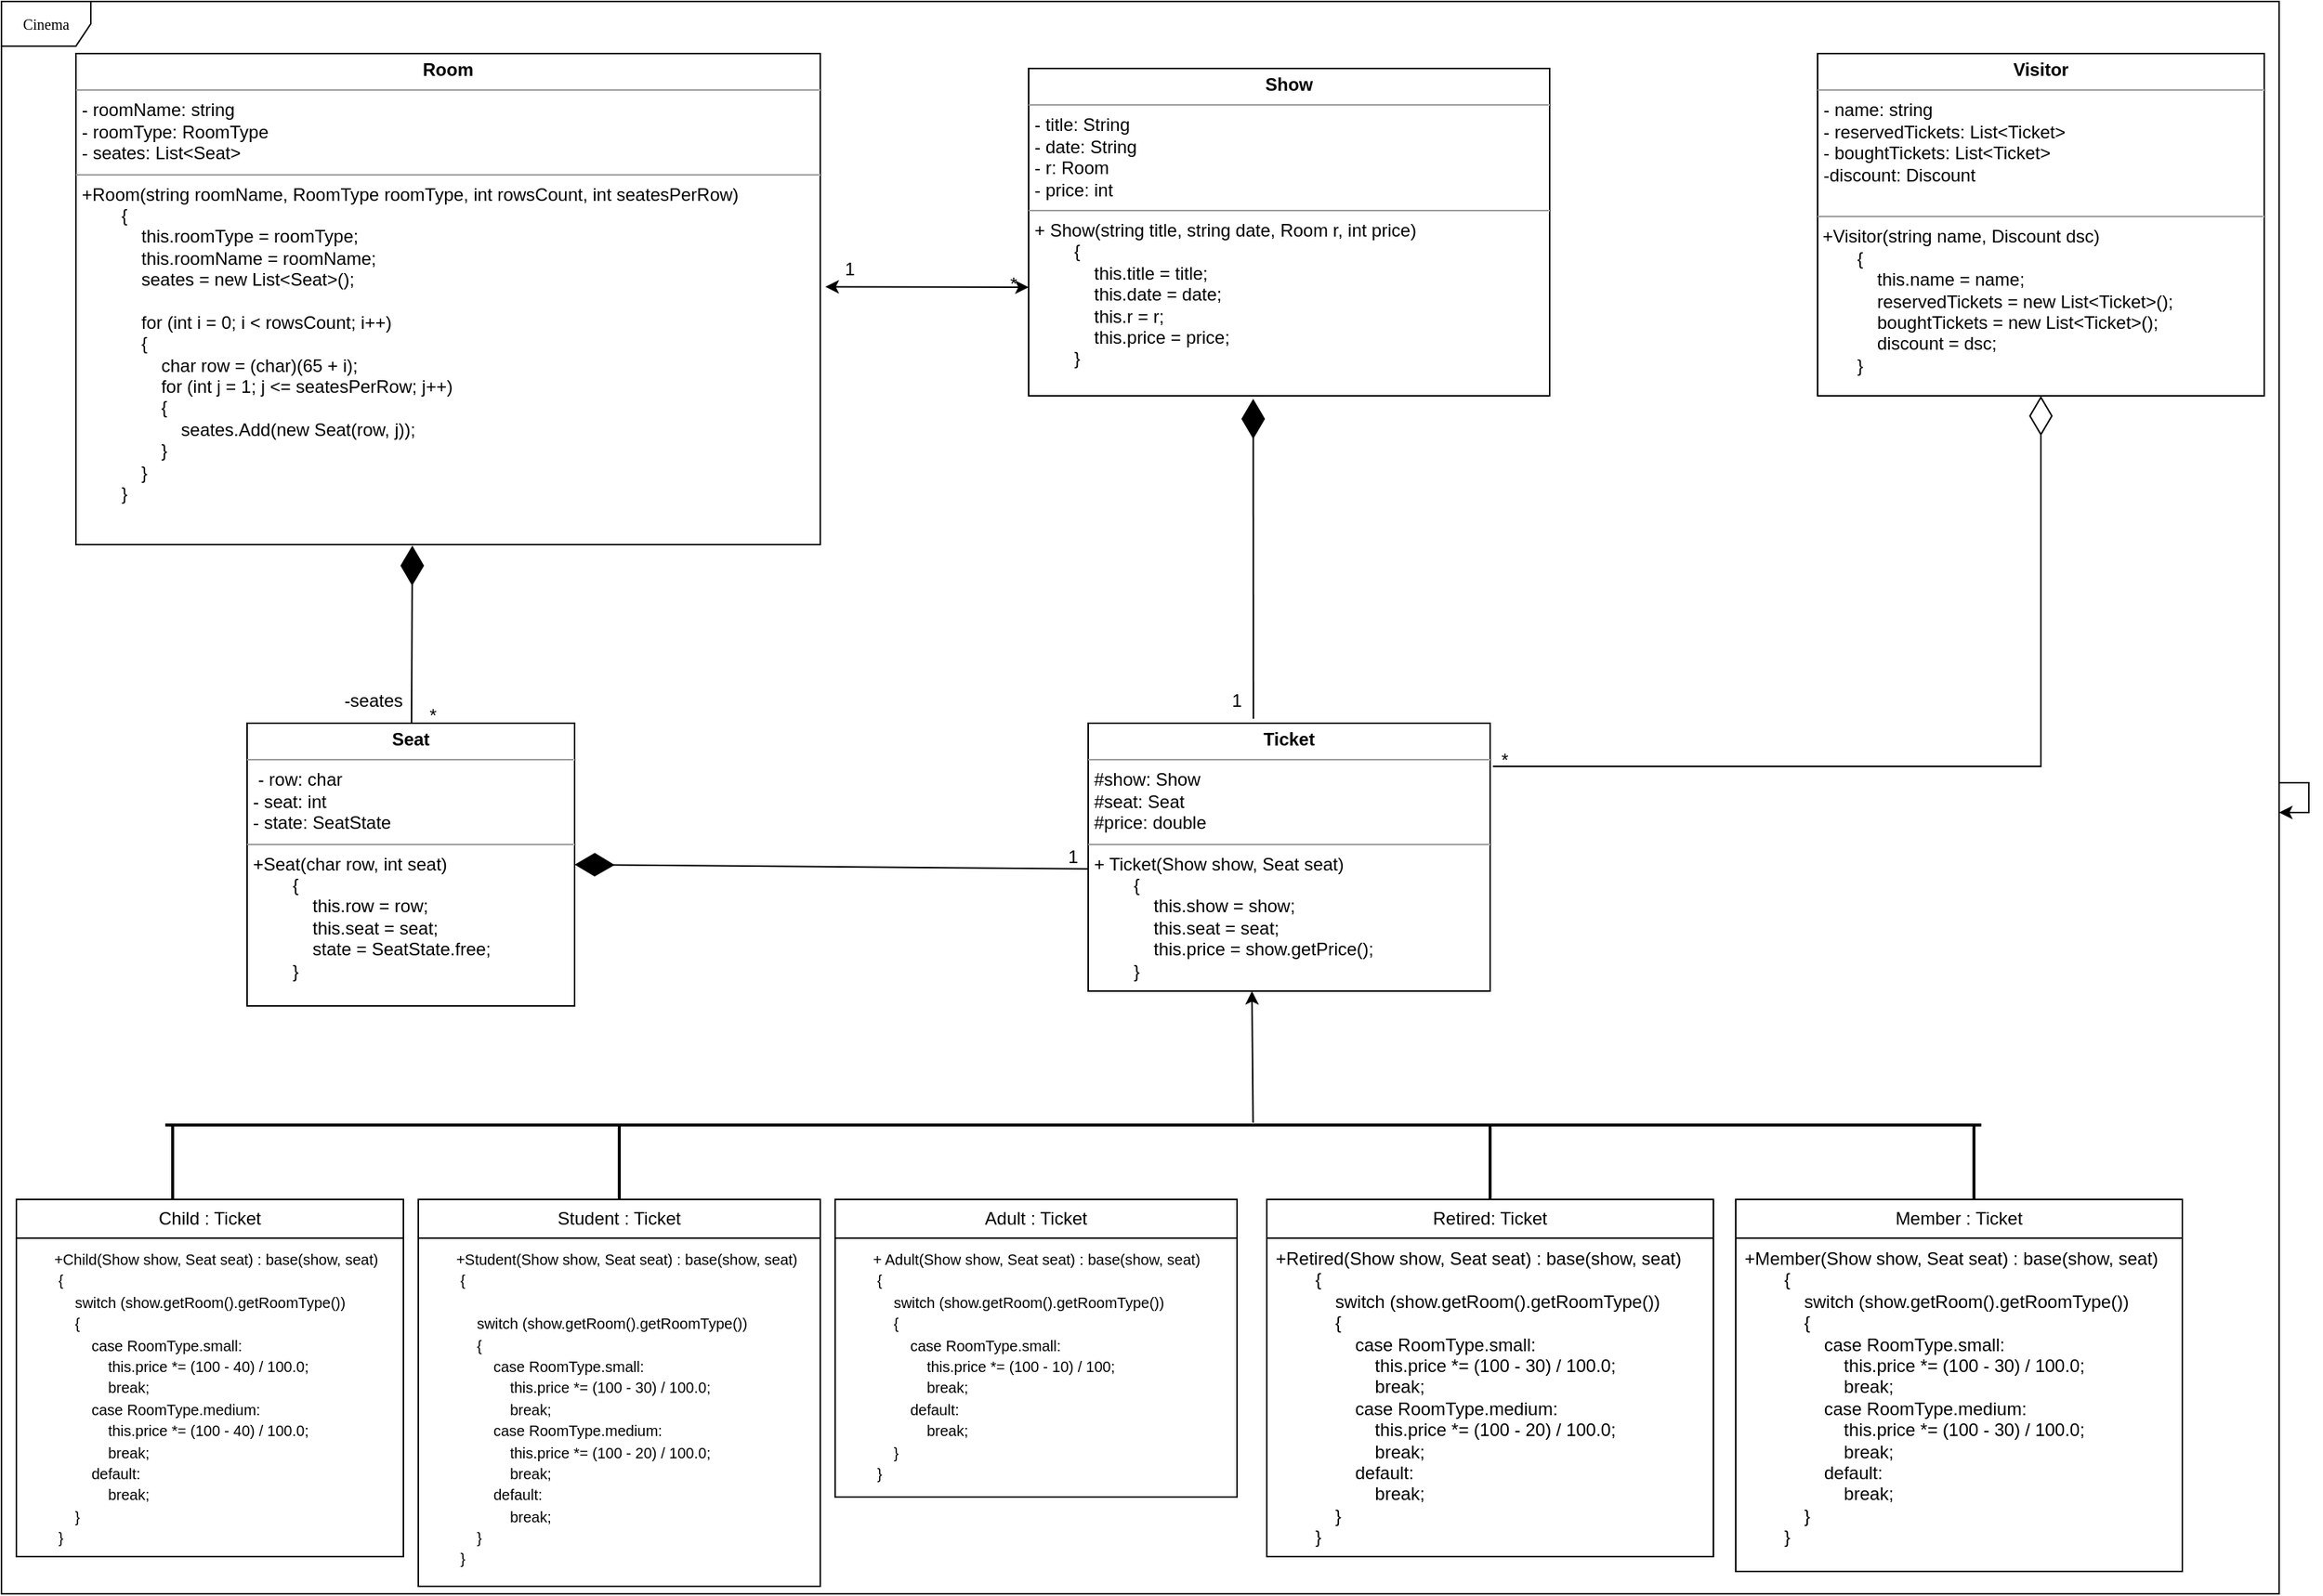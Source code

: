 <mxfile version="21.3.6" type="github">
  <diagram name="Page-1" id="c4acf3e9-155e-7222-9cf6-157b1a14988f">
    <mxGraphModel dx="1434" dy="774" grid="1" gridSize="10" guides="1" tooltips="1" connect="1" arrows="1" fold="1" page="1" pageScale="1" pageWidth="850" pageHeight="1100" background="none" math="0" shadow="0">
      <root>
        <mxCell id="0" />
        <mxCell id="1" parent="0" />
        <mxCell id="17acba5748e5396b-1" value="Cinema" style="shape=umlFrame;whiteSpace=wrap;html=1;rounded=0;shadow=0;comic=0;labelBackgroundColor=none;strokeWidth=1;fontFamily=Verdana;fontSize=10;align=center;" parent="1" vertex="1">
          <mxGeometry x="90" y="95" width="1530" height="1070" as="geometry" />
        </mxCell>
        <mxCell id="kmJ1Tzy8vW2laoOSejAf-1" value="&lt;p style=&quot;margin:0px;margin-top:4px;text-align:center;&quot;&gt;&lt;b&gt;Room&lt;/b&gt;&lt;/p&gt;&lt;hr size=&quot;1&quot;&gt;&lt;p style=&quot;margin:0px;margin-left:4px;&quot;&gt;- roomName: string&lt;/p&gt;&lt;p style=&quot;margin:0px;margin-left:4px;&quot;&gt;- roomType: RoomType&lt;br&gt;- seates: List&amp;lt;Seat&amp;gt;&lt;br&gt;&lt;/p&gt;&lt;hr size=&quot;1&quot;&gt;&lt;p style=&quot;margin:0px;margin-left:4px;&quot;&gt;+Room(string roomName, RoomType roomType, int rowsCount, int seatesPerRow) &lt;br&gt;&amp;nbsp;&amp;nbsp;&amp;nbsp;&amp;nbsp;&amp;nbsp;&amp;nbsp;&amp;nbsp; {&lt;br&gt;&amp;nbsp;&amp;nbsp;&amp;nbsp;&amp;nbsp;&amp;nbsp;&amp;nbsp;&amp;nbsp;&amp;nbsp;&amp;nbsp;&amp;nbsp;&amp;nbsp; this.roomType = roomType;&lt;br&gt;&amp;nbsp;&amp;nbsp;&amp;nbsp;&amp;nbsp;&amp;nbsp;&amp;nbsp;&amp;nbsp;&amp;nbsp;&amp;nbsp;&amp;nbsp;&amp;nbsp; this.roomName = roomName;&lt;br&gt;&amp;nbsp;&amp;nbsp;&amp;nbsp;&amp;nbsp;&amp;nbsp;&amp;nbsp;&amp;nbsp;&amp;nbsp;&amp;nbsp;&amp;nbsp;&amp;nbsp; seates = new List&amp;lt;Seat&amp;gt;();&lt;br&gt;&lt;br&gt;&amp;nbsp;&amp;nbsp;&amp;nbsp;&amp;nbsp;&amp;nbsp;&amp;nbsp;&amp;nbsp;&amp;nbsp;&amp;nbsp;&amp;nbsp;&amp;nbsp; for (int i = 0; i &amp;lt; rowsCount; i++)&lt;br&gt;&amp;nbsp;&amp;nbsp;&amp;nbsp;&amp;nbsp;&amp;nbsp;&amp;nbsp;&amp;nbsp;&amp;nbsp;&amp;nbsp;&amp;nbsp;&amp;nbsp; {&lt;br&gt;&amp;nbsp;&amp;nbsp;&amp;nbsp;&amp;nbsp;&amp;nbsp;&amp;nbsp;&amp;nbsp;&amp;nbsp;&amp;nbsp;&amp;nbsp;&amp;nbsp;&amp;nbsp;&amp;nbsp;&amp;nbsp;&amp;nbsp; char row = (char)(65 + i);&lt;br&gt;&amp;nbsp;&amp;nbsp;&amp;nbsp;&amp;nbsp;&amp;nbsp;&amp;nbsp;&amp;nbsp;&amp;nbsp;&amp;nbsp;&amp;nbsp;&amp;nbsp;&amp;nbsp;&amp;nbsp;&amp;nbsp;&amp;nbsp; for (int j = 1; j &amp;lt;= seatesPerRow; j++)&lt;br&gt;&amp;nbsp;&amp;nbsp;&amp;nbsp;&amp;nbsp;&amp;nbsp;&amp;nbsp;&amp;nbsp;&amp;nbsp;&amp;nbsp;&amp;nbsp;&amp;nbsp;&amp;nbsp;&amp;nbsp;&amp;nbsp;&amp;nbsp; {&lt;br&gt;&amp;nbsp;&amp;nbsp;&amp;nbsp;&amp;nbsp;&amp;nbsp;&amp;nbsp;&amp;nbsp;&amp;nbsp;&amp;nbsp;&amp;nbsp;&amp;nbsp;&amp;nbsp;&amp;nbsp;&amp;nbsp;&amp;nbsp;&amp;nbsp;&amp;nbsp;&amp;nbsp;&amp;nbsp; seates.Add(new Seat(row, j));&lt;br&gt;&amp;nbsp;&amp;nbsp;&amp;nbsp;&amp;nbsp;&amp;nbsp;&amp;nbsp;&amp;nbsp;&amp;nbsp;&amp;nbsp;&amp;nbsp;&amp;nbsp;&amp;nbsp;&amp;nbsp;&amp;nbsp;&amp;nbsp; }&lt;br&gt;&amp;nbsp;&amp;nbsp;&amp;nbsp;&amp;nbsp;&amp;nbsp;&amp;nbsp;&amp;nbsp;&amp;nbsp;&amp;nbsp;&amp;nbsp;&amp;nbsp; }&lt;br&gt;&amp;nbsp;&amp;nbsp;&amp;nbsp;&amp;nbsp;&amp;nbsp;&amp;nbsp;&amp;nbsp; }&lt;br&gt;&lt;/p&gt;" style="verticalAlign=top;align=left;overflow=fill;fontSize=12;fontFamily=Helvetica;html=1;whiteSpace=wrap;" vertex="1" parent="1">
          <mxGeometry x="140" y="130" width="500" height="330" as="geometry" />
        </mxCell>
        <mxCell id="kmJ1Tzy8vW2laoOSejAf-2" value="&lt;p style=&quot;margin:0px;margin-top:4px;text-align:center;&quot;&gt;&lt;b&gt;Seat&lt;/b&gt;&lt;br&gt;&lt;/p&gt;&lt;hr size=&quot;1&quot;&gt;&lt;p style=&quot;margin:0px;margin-left:4px;&quot;&gt;&amp;nbsp;- row: char&lt;br&gt;- seat: int&lt;br&gt;- state: SeatState&lt;br&gt;&lt;/p&gt;&lt;hr size=&quot;1&quot;&gt;&lt;p style=&quot;margin:0px;margin-left:4px;&quot;&gt;+Seat(char row, int seat)&lt;br&gt;&amp;nbsp;&amp;nbsp;&amp;nbsp;&amp;nbsp;&amp;nbsp;&amp;nbsp;&amp;nbsp; {&lt;br&gt;&amp;nbsp;&amp;nbsp;&amp;nbsp;&amp;nbsp;&amp;nbsp;&amp;nbsp;&amp;nbsp;&amp;nbsp;&amp;nbsp;&amp;nbsp;&amp;nbsp; this.row = row;&lt;br&gt;&amp;nbsp;&amp;nbsp;&amp;nbsp;&amp;nbsp;&amp;nbsp;&amp;nbsp;&amp;nbsp;&amp;nbsp;&amp;nbsp;&amp;nbsp;&amp;nbsp; this.seat = seat;&lt;br&gt;&amp;nbsp;&amp;nbsp;&amp;nbsp;&amp;nbsp;&amp;nbsp;&amp;nbsp;&amp;nbsp;&amp;nbsp;&amp;nbsp;&amp;nbsp;&amp;nbsp; state = SeatState.free;&lt;br&gt;&amp;nbsp;&amp;nbsp;&amp;nbsp;&amp;nbsp;&amp;nbsp;&amp;nbsp;&amp;nbsp; }&lt;br&gt;&lt;/p&gt;" style="verticalAlign=top;align=left;overflow=fill;fontSize=12;fontFamily=Helvetica;html=1;whiteSpace=wrap;" vertex="1" parent="1">
          <mxGeometry x="255" y="580" width="220" height="190" as="geometry" />
        </mxCell>
        <mxCell id="kmJ1Tzy8vW2laoOSejAf-3" value="&lt;p style=&quot;margin:0px;margin-top:4px;text-align:center;&quot;&gt;&lt;b&gt;Show&lt;/b&gt;&lt;br&gt;&lt;/p&gt;&lt;hr size=&quot;1&quot;&gt;&lt;p style=&quot;margin:0px;margin-left:4px;&quot;&gt;- title: String&lt;/p&gt;&lt;p style=&quot;margin:0px;margin-left:4px;&quot;&gt;- date: String&lt;/p&gt;&lt;p style=&quot;margin:0px;margin-left:4px;&quot;&gt;- r: Room&lt;/p&gt;&lt;p style=&quot;margin:0px;margin-left:4px;&quot;&gt;- price: int&lt;br&gt;&lt;/p&gt;&lt;hr size=&quot;1&quot;&gt;&lt;p style=&quot;margin:0px;margin-left:4px;&quot;&gt;+ Show(string title, string date, Room r, int price)&lt;br&gt;&amp;nbsp;&amp;nbsp;&amp;nbsp;&amp;nbsp;&amp;nbsp;&amp;nbsp;&amp;nbsp; {&lt;br&gt;&amp;nbsp;&amp;nbsp;&amp;nbsp;&amp;nbsp;&amp;nbsp;&amp;nbsp;&amp;nbsp;&amp;nbsp;&amp;nbsp;&amp;nbsp;&amp;nbsp; this.title = title;&lt;br&gt;&amp;nbsp;&amp;nbsp;&amp;nbsp;&amp;nbsp;&amp;nbsp;&amp;nbsp;&amp;nbsp;&amp;nbsp;&amp;nbsp;&amp;nbsp;&amp;nbsp; this.date = date;&lt;br&gt;&amp;nbsp;&amp;nbsp;&amp;nbsp;&amp;nbsp;&amp;nbsp;&amp;nbsp;&amp;nbsp;&amp;nbsp;&amp;nbsp;&amp;nbsp;&amp;nbsp; this.r = r;&lt;br&gt;&amp;nbsp;&amp;nbsp;&amp;nbsp;&amp;nbsp;&amp;nbsp;&amp;nbsp;&amp;nbsp;&amp;nbsp;&amp;nbsp;&amp;nbsp;&amp;nbsp; this.price = price;&lt;br&gt;&amp;nbsp;&amp;nbsp;&amp;nbsp;&amp;nbsp;&amp;nbsp;&amp;nbsp;&amp;nbsp; }&lt;br&gt;&lt;/p&gt;" style="verticalAlign=top;align=left;overflow=fill;fontSize=12;fontFamily=Helvetica;html=1;whiteSpace=wrap;" vertex="1" parent="1">
          <mxGeometry x="780" y="140" width="350" height="220" as="geometry" />
        </mxCell>
        <mxCell id="kmJ1Tzy8vW2laoOSejAf-4" value="&lt;p style=&quot;margin:0px;margin-top:4px;text-align:center;&quot;&gt;&lt;b&gt;Visitor&lt;/b&gt;&lt;br&gt;&lt;/p&gt;&lt;hr size=&quot;1&quot;&gt;&lt;p style=&quot;margin:0px;margin-left:4px;&quot;&gt;- name: string&lt;br&gt;- reservedTickets: List&amp;lt;Ticket&amp;gt;&lt;/p&gt;&lt;p style=&quot;margin:0px;margin-left:4px;&quot;&gt;- boughtTickets: List&amp;lt;Ticket&amp;gt;&lt;/p&gt;&lt;p style=&quot;margin:0px;margin-left:4px;&quot;&gt;-discount: Discount&lt;br&gt;&lt;/p&gt;&lt;p style=&quot;margin:0px;margin-left:4px;&quot;&gt;&lt;br&gt;&lt;/p&gt;&lt;hr size=&quot;1&quot;&gt;&amp;nbsp;+Visitor(string name, Discount dsc) &lt;br&gt;&amp;nbsp;&amp;nbsp;&amp;nbsp;&amp;nbsp;&amp;nbsp;&amp;nbsp;&amp;nbsp; {&lt;br&gt;&amp;nbsp;&amp;nbsp;&amp;nbsp;&amp;nbsp;&amp;nbsp;&amp;nbsp;&amp;nbsp;&amp;nbsp;&amp;nbsp;&amp;nbsp;&amp;nbsp; this.name = name;&lt;br&gt;&amp;nbsp;&amp;nbsp;&amp;nbsp;&amp;nbsp;&amp;nbsp;&amp;nbsp;&amp;nbsp;&amp;nbsp;&amp;nbsp;&amp;nbsp;&amp;nbsp; reservedTickets = new List&amp;lt;Ticket&amp;gt;();&lt;br&gt;&amp;nbsp;&amp;nbsp;&amp;nbsp;&amp;nbsp;&amp;nbsp;&amp;nbsp;&amp;nbsp;&amp;nbsp;&amp;nbsp;&amp;nbsp;&amp;nbsp; boughtTickets = new List&amp;lt;Ticket&amp;gt;();&lt;br&gt;&amp;nbsp;&amp;nbsp;&amp;nbsp;&amp;nbsp;&amp;nbsp;&amp;nbsp;&amp;nbsp;&amp;nbsp;&amp;nbsp;&amp;nbsp;&amp;nbsp; discount = dsc;&lt;br&gt;&amp;nbsp;&amp;nbsp;&amp;nbsp;&amp;nbsp;&amp;nbsp;&amp;nbsp;&amp;nbsp; }" style="verticalAlign=top;align=left;overflow=fill;fontSize=12;fontFamily=Helvetica;html=1;whiteSpace=wrap;" vertex="1" parent="1">
          <mxGeometry x="1310" y="130" width="300" height="230" as="geometry" />
        </mxCell>
        <mxCell id="kmJ1Tzy8vW2laoOSejAf-5" value="&lt;p style=&quot;margin:0px;margin-top:4px;text-align:center;&quot;&gt;&lt;b&gt;Ticket&lt;/b&gt;&lt;br&gt;&lt;/p&gt;&lt;hr size=&quot;1&quot;&gt;&lt;p style=&quot;margin:0px;margin-left:4px;&quot;&gt;#show: Show&lt;/p&gt;&lt;p style=&quot;margin:0px;margin-left:4px;&quot;&gt;#seat: Seat&lt;/p&gt;&lt;p style=&quot;margin:0px;margin-left:4px;&quot;&gt;#price: double&lt;br&gt;&lt;/p&gt;&lt;hr size=&quot;1&quot;&gt;&lt;p style=&quot;margin:0px;margin-left:4px;&quot;&gt;+ Ticket(Show show, Seat seat)&lt;br&gt;&amp;nbsp;&amp;nbsp;&amp;nbsp;&amp;nbsp;&amp;nbsp;&amp;nbsp;&amp;nbsp; {&lt;br&gt;&amp;nbsp;&amp;nbsp;&amp;nbsp;&amp;nbsp;&amp;nbsp;&amp;nbsp;&amp;nbsp;&amp;nbsp;&amp;nbsp;&amp;nbsp;&amp;nbsp; this.show = show;&lt;br&gt;&amp;nbsp;&amp;nbsp;&amp;nbsp;&amp;nbsp;&amp;nbsp;&amp;nbsp;&amp;nbsp;&amp;nbsp;&amp;nbsp;&amp;nbsp;&amp;nbsp; this.seat = seat;&lt;br&gt;&amp;nbsp;&amp;nbsp;&amp;nbsp;&amp;nbsp;&amp;nbsp;&amp;nbsp;&amp;nbsp;&amp;nbsp;&amp;nbsp;&amp;nbsp;&amp;nbsp; this.price = show.getPrice();&lt;br&gt;&amp;nbsp;&amp;nbsp;&amp;nbsp;&amp;nbsp;&amp;nbsp;&amp;nbsp;&amp;nbsp; }&lt;/p&gt;" style="verticalAlign=top;align=left;overflow=fill;fontSize=12;fontFamily=Helvetica;html=1;whiteSpace=wrap;" vertex="1" parent="1">
          <mxGeometry x="820" y="580" width="270" height="180" as="geometry" />
        </mxCell>
        <mxCell id="kmJ1Tzy8vW2laoOSejAf-15" value="Child : Ticket" style="swimlane;fontStyle=0;childLayout=stackLayout;horizontal=1;startSize=26;fillColor=none;horizontalStack=0;resizeParent=1;resizeParentMax=0;resizeLast=0;collapsible=1;marginBottom=0;whiteSpace=wrap;html=1;" vertex="1" parent="1">
          <mxGeometry x="100" y="900" width="260" height="240" as="geometry" />
        </mxCell>
        <mxCell id="kmJ1Tzy8vW2laoOSejAf-18" value="&lt;font style=&quot;font-size: 10px;&quot;&gt;&amp;nbsp;&amp;nbsp;&amp;nbsp;&amp;nbsp;&amp;nbsp;&amp;nbsp; +Child(Show show, Seat seat) : base(show, seat) &lt;br&gt;&amp;nbsp;&amp;nbsp;&amp;nbsp;&amp;nbsp;&amp;nbsp;&amp;nbsp;&amp;nbsp; {&lt;br&gt;&amp;nbsp;&amp;nbsp;&amp;nbsp;&amp;nbsp;&amp;nbsp;&amp;nbsp;&amp;nbsp;&amp;nbsp;&amp;nbsp;&amp;nbsp;&amp;nbsp; switch (show.getRoom().getRoomType())&lt;br&gt;&amp;nbsp;&amp;nbsp;&amp;nbsp;&amp;nbsp;&amp;nbsp;&amp;nbsp;&amp;nbsp;&amp;nbsp;&amp;nbsp;&amp;nbsp;&amp;nbsp; {&lt;br&gt;&amp;nbsp;&amp;nbsp;&amp;nbsp;&amp;nbsp;&amp;nbsp;&amp;nbsp;&amp;nbsp;&amp;nbsp;&amp;nbsp;&amp;nbsp;&amp;nbsp;&amp;nbsp;&amp;nbsp;&amp;nbsp;&amp;nbsp; case RoomType.small:&lt;br&gt;&amp;nbsp;&amp;nbsp;&amp;nbsp;&amp;nbsp;&amp;nbsp;&amp;nbsp;&amp;nbsp;&amp;nbsp;&amp;nbsp;&amp;nbsp;&amp;nbsp;&amp;nbsp;&amp;nbsp;&amp;nbsp;&amp;nbsp;&amp;nbsp;&amp;nbsp;&amp;nbsp;&amp;nbsp; this.price *= (100 - 40) / 100.0;&lt;br&gt;&amp;nbsp;&amp;nbsp;&amp;nbsp;&amp;nbsp;&amp;nbsp;&amp;nbsp;&amp;nbsp;&amp;nbsp;&amp;nbsp;&amp;nbsp;&amp;nbsp;&amp;nbsp;&amp;nbsp;&amp;nbsp;&amp;nbsp;&amp;nbsp;&amp;nbsp;&amp;nbsp;&amp;nbsp; break;&lt;br&gt;&amp;nbsp;&amp;nbsp;&amp;nbsp;&amp;nbsp;&amp;nbsp;&amp;nbsp;&amp;nbsp;&amp;nbsp;&amp;nbsp;&amp;nbsp;&amp;nbsp;&amp;nbsp;&amp;nbsp;&amp;nbsp;&amp;nbsp; case RoomType.medium:&lt;br&gt;&amp;nbsp;&amp;nbsp;&amp;nbsp;&amp;nbsp;&amp;nbsp;&amp;nbsp;&amp;nbsp;&amp;nbsp;&amp;nbsp;&amp;nbsp;&amp;nbsp;&amp;nbsp;&amp;nbsp;&amp;nbsp;&amp;nbsp;&amp;nbsp;&amp;nbsp;&amp;nbsp;&amp;nbsp; this.price *= (100 - 40) / 100.0;&lt;br&gt;&amp;nbsp;&amp;nbsp;&amp;nbsp;&amp;nbsp;&amp;nbsp;&amp;nbsp;&amp;nbsp;&amp;nbsp;&amp;nbsp;&amp;nbsp;&amp;nbsp;&amp;nbsp;&amp;nbsp;&amp;nbsp;&amp;nbsp;&amp;nbsp;&amp;nbsp;&amp;nbsp;&amp;nbsp; break;&lt;br&gt;&amp;nbsp;&amp;nbsp;&amp;nbsp;&amp;nbsp;&amp;nbsp;&amp;nbsp;&amp;nbsp;&amp;nbsp;&amp;nbsp;&amp;nbsp;&amp;nbsp;&amp;nbsp;&amp;nbsp;&amp;nbsp;&amp;nbsp; default:&lt;br&gt;&amp;nbsp;&amp;nbsp;&amp;nbsp;&amp;nbsp;&amp;nbsp;&amp;nbsp;&amp;nbsp;&amp;nbsp;&amp;nbsp;&amp;nbsp;&amp;nbsp;&amp;nbsp;&amp;nbsp;&amp;nbsp;&amp;nbsp;&amp;nbsp;&amp;nbsp;&amp;nbsp;&amp;nbsp; break;&lt;br&gt;&amp;nbsp;&amp;nbsp;&amp;nbsp;&amp;nbsp;&amp;nbsp;&amp;nbsp;&amp;nbsp;&amp;nbsp;&amp;nbsp;&amp;nbsp;&amp;nbsp; }&lt;br&gt;&amp;nbsp;&amp;nbsp;&amp;nbsp;&amp;nbsp;&amp;nbsp;&amp;nbsp;&amp;nbsp; }&lt;/font&gt;" style="text;strokeColor=none;fillColor=none;align=left;verticalAlign=top;spacingLeft=4;spacingRight=4;overflow=hidden;rotatable=0;points=[[0,0.5],[1,0.5]];portConstraint=eastwest;whiteSpace=wrap;html=1;" vertex="1" parent="kmJ1Tzy8vW2laoOSejAf-15">
          <mxGeometry y="26" width="260" height="214" as="geometry" />
        </mxCell>
        <mxCell id="kmJ1Tzy8vW2laoOSejAf-19" value="Student : Ticket" style="swimlane;fontStyle=0;childLayout=stackLayout;horizontal=1;startSize=26;fillColor=none;horizontalStack=0;resizeParent=1;resizeParentMax=0;resizeLast=0;collapsible=1;marginBottom=0;whiteSpace=wrap;html=1;" vertex="1" parent="1">
          <mxGeometry x="370" y="900" width="270" height="260" as="geometry" />
        </mxCell>
        <mxCell id="kmJ1Tzy8vW2laoOSejAf-20" value="&lt;font style=&quot;font-size: 10px;&quot;&gt;&amp;nbsp;&amp;nbsp;&amp;nbsp;&amp;nbsp;&amp;nbsp;&amp;nbsp; +Student(Show show, Seat seat) : base(show, seat) &lt;br&gt;&amp;nbsp;&amp;nbsp;&amp;nbsp;&amp;nbsp;&amp;nbsp;&amp;nbsp;&amp;nbsp; {&lt;br&gt;&lt;br&gt;&amp;nbsp;&amp;nbsp;&amp;nbsp;&amp;nbsp;&amp;nbsp;&amp;nbsp;&amp;nbsp;&amp;nbsp;&amp;nbsp;&amp;nbsp;&amp;nbsp; switch (show.getRoom().getRoomType())&lt;br&gt;&amp;nbsp;&amp;nbsp;&amp;nbsp;&amp;nbsp;&amp;nbsp;&amp;nbsp;&amp;nbsp;&amp;nbsp;&amp;nbsp;&amp;nbsp;&amp;nbsp; {&lt;br&gt;&amp;nbsp;&amp;nbsp;&amp;nbsp;&amp;nbsp;&amp;nbsp;&amp;nbsp;&amp;nbsp;&amp;nbsp;&amp;nbsp;&amp;nbsp;&amp;nbsp;&amp;nbsp;&amp;nbsp;&amp;nbsp;&amp;nbsp; case RoomType.small:&lt;br&gt;&amp;nbsp;&amp;nbsp;&amp;nbsp;&amp;nbsp;&amp;nbsp;&amp;nbsp;&amp;nbsp;&amp;nbsp;&amp;nbsp;&amp;nbsp;&amp;nbsp;&amp;nbsp;&amp;nbsp;&amp;nbsp;&amp;nbsp;&amp;nbsp;&amp;nbsp;&amp;nbsp;&amp;nbsp; this.price *= (100 - 30) / 100.0;&lt;br&gt;&amp;nbsp;&amp;nbsp;&amp;nbsp;&amp;nbsp;&amp;nbsp;&amp;nbsp;&amp;nbsp;&amp;nbsp;&amp;nbsp;&amp;nbsp;&amp;nbsp;&amp;nbsp;&amp;nbsp;&amp;nbsp;&amp;nbsp;&amp;nbsp;&amp;nbsp;&amp;nbsp;&amp;nbsp; break;&lt;br&gt;&amp;nbsp;&amp;nbsp;&amp;nbsp;&amp;nbsp;&amp;nbsp;&amp;nbsp;&amp;nbsp;&amp;nbsp;&amp;nbsp;&amp;nbsp;&amp;nbsp;&amp;nbsp;&amp;nbsp;&amp;nbsp;&amp;nbsp; case RoomType.medium:&lt;br&gt;&amp;nbsp;&amp;nbsp;&amp;nbsp;&amp;nbsp;&amp;nbsp;&amp;nbsp;&amp;nbsp;&amp;nbsp;&amp;nbsp;&amp;nbsp;&amp;nbsp;&amp;nbsp;&amp;nbsp;&amp;nbsp;&amp;nbsp;&amp;nbsp;&amp;nbsp;&amp;nbsp;&amp;nbsp; this.price *= (100 - 20) / 100.0;&lt;br&gt;&amp;nbsp;&amp;nbsp;&amp;nbsp;&amp;nbsp;&amp;nbsp;&amp;nbsp;&amp;nbsp;&amp;nbsp;&amp;nbsp;&amp;nbsp;&amp;nbsp;&amp;nbsp;&amp;nbsp;&amp;nbsp;&amp;nbsp;&amp;nbsp;&amp;nbsp;&amp;nbsp;&amp;nbsp; break;&lt;br&gt;&amp;nbsp;&amp;nbsp;&amp;nbsp;&amp;nbsp;&amp;nbsp;&amp;nbsp;&amp;nbsp;&amp;nbsp;&amp;nbsp;&amp;nbsp;&amp;nbsp;&amp;nbsp;&amp;nbsp;&amp;nbsp;&amp;nbsp; default:&lt;br&gt;&amp;nbsp;&amp;nbsp;&amp;nbsp;&amp;nbsp;&amp;nbsp;&amp;nbsp;&amp;nbsp;&amp;nbsp;&amp;nbsp;&amp;nbsp;&amp;nbsp;&amp;nbsp;&amp;nbsp;&amp;nbsp;&amp;nbsp;&amp;nbsp;&amp;nbsp;&amp;nbsp;&amp;nbsp; break;&lt;br&gt;&amp;nbsp;&amp;nbsp;&amp;nbsp;&amp;nbsp;&amp;nbsp;&amp;nbsp;&amp;nbsp;&amp;nbsp;&amp;nbsp;&amp;nbsp;&amp;nbsp; }&lt;br&gt;&amp;nbsp;&amp;nbsp;&amp;nbsp;&amp;nbsp;&amp;nbsp;&amp;nbsp;&amp;nbsp; }&lt;/font&gt;" style="text;strokeColor=none;fillColor=none;align=left;verticalAlign=top;spacingLeft=4;spacingRight=4;overflow=hidden;rotatable=0;points=[[0,0.5],[1,0.5]];portConstraint=eastwest;whiteSpace=wrap;html=1;" vertex="1" parent="kmJ1Tzy8vW2laoOSejAf-19">
          <mxGeometry y="26" width="270" height="234" as="geometry" />
        </mxCell>
        <mxCell id="kmJ1Tzy8vW2laoOSejAf-21" value="Adult : Ticket" style="swimlane;fontStyle=0;childLayout=stackLayout;horizontal=1;startSize=26;fillColor=none;horizontalStack=0;resizeParent=1;resizeParentMax=0;resizeLast=0;collapsible=1;marginBottom=0;whiteSpace=wrap;html=1;" vertex="1" parent="1">
          <mxGeometry x="650" y="900" width="270" height="200" as="geometry" />
        </mxCell>
        <mxCell id="kmJ1Tzy8vW2laoOSejAf-22" value="&lt;font style=&quot;font-size: 10px;&quot;&gt;&amp;nbsp;&amp;nbsp;&amp;nbsp;&amp;nbsp;&amp;nbsp;&amp;nbsp; + Adult(Show show, Seat seat) : base(show, seat) &lt;br&gt;&amp;nbsp;&amp;nbsp;&amp;nbsp;&amp;nbsp;&amp;nbsp;&amp;nbsp;&amp;nbsp; {&lt;br&gt;&amp;nbsp;&amp;nbsp;&amp;nbsp;&amp;nbsp;&amp;nbsp;&amp;nbsp;&amp;nbsp;&amp;nbsp;&amp;nbsp;&amp;nbsp;&amp;nbsp; switch (show.getRoom().getRoomType())&lt;br&gt;&amp;nbsp;&amp;nbsp;&amp;nbsp;&amp;nbsp;&amp;nbsp;&amp;nbsp;&amp;nbsp;&amp;nbsp;&amp;nbsp;&amp;nbsp;&amp;nbsp; {&lt;br&gt;&amp;nbsp;&amp;nbsp;&amp;nbsp;&amp;nbsp;&amp;nbsp;&amp;nbsp;&amp;nbsp;&amp;nbsp;&amp;nbsp;&amp;nbsp;&amp;nbsp;&amp;nbsp;&amp;nbsp;&amp;nbsp;&amp;nbsp; case RoomType.small:&lt;br&gt;&amp;nbsp;&amp;nbsp;&amp;nbsp;&amp;nbsp;&amp;nbsp;&amp;nbsp;&amp;nbsp;&amp;nbsp;&amp;nbsp;&amp;nbsp;&amp;nbsp;&amp;nbsp;&amp;nbsp;&amp;nbsp;&amp;nbsp;&amp;nbsp;&amp;nbsp;&amp;nbsp;&amp;nbsp; this.price *= (100 - 10) / 100;&lt;br&gt;&amp;nbsp;&amp;nbsp;&amp;nbsp;&amp;nbsp;&amp;nbsp;&amp;nbsp;&amp;nbsp;&amp;nbsp;&amp;nbsp;&amp;nbsp;&amp;nbsp;&amp;nbsp;&amp;nbsp;&amp;nbsp;&amp;nbsp;&amp;nbsp;&amp;nbsp;&amp;nbsp;&amp;nbsp; break;&lt;br&gt;&amp;nbsp;&amp;nbsp;&amp;nbsp;&amp;nbsp;&amp;nbsp;&amp;nbsp;&amp;nbsp;&amp;nbsp;&amp;nbsp;&amp;nbsp;&amp;nbsp;&amp;nbsp;&amp;nbsp;&amp;nbsp;&amp;nbsp; default:&lt;br&gt;&amp;nbsp;&amp;nbsp;&amp;nbsp;&amp;nbsp;&amp;nbsp;&amp;nbsp;&amp;nbsp;&amp;nbsp;&amp;nbsp;&amp;nbsp;&amp;nbsp;&amp;nbsp;&amp;nbsp;&amp;nbsp;&amp;nbsp;&amp;nbsp;&amp;nbsp;&amp;nbsp;&amp;nbsp; break;&lt;br&gt;&amp;nbsp;&amp;nbsp;&amp;nbsp;&amp;nbsp;&amp;nbsp;&amp;nbsp;&amp;nbsp;&amp;nbsp;&amp;nbsp;&amp;nbsp;&amp;nbsp; }&lt;br&gt;&amp;nbsp;&amp;nbsp;&amp;nbsp;&amp;nbsp;&amp;nbsp;&amp;nbsp;&amp;nbsp; }&lt;/font&gt;" style="text;strokeColor=none;fillColor=none;align=left;verticalAlign=top;spacingLeft=4;spacingRight=4;overflow=hidden;rotatable=0;points=[[0,0.5],[1,0.5]];portConstraint=eastwest;whiteSpace=wrap;html=1;" vertex="1" parent="kmJ1Tzy8vW2laoOSejAf-21">
          <mxGeometry y="26" width="270" height="174" as="geometry" />
        </mxCell>
        <mxCell id="kmJ1Tzy8vW2laoOSejAf-26" value="Member : Ticket" style="swimlane;fontStyle=0;childLayout=stackLayout;horizontal=1;startSize=26;fillColor=none;horizontalStack=0;resizeParent=1;resizeParentMax=0;resizeLast=0;collapsible=1;marginBottom=0;whiteSpace=wrap;html=1;" vertex="1" parent="1">
          <mxGeometry x="1255" y="900" width="300" height="250" as="geometry" />
        </mxCell>
        <mxCell id="kmJ1Tzy8vW2laoOSejAf-27" value="+Member(Show show, Seat seat) : base(show, seat) &lt;br&gt;&amp;nbsp;&amp;nbsp;&amp;nbsp;&amp;nbsp;&amp;nbsp;&amp;nbsp;&amp;nbsp; {&lt;br&gt;&amp;nbsp;&amp;nbsp;&amp;nbsp;&amp;nbsp;&amp;nbsp;&amp;nbsp;&amp;nbsp;&amp;nbsp;&amp;nbsp;&amp;nbsp;&amp;nbsp; switch (show.getRoom().getRoomType())&lt;br&gt;&amp;nbsp;&amp;nbsp;&amp;nbsp;&amp;nbsp;&amp;nbsp;&amp;nbsp;&amp;nbsp;&amp;nbsp;&amp;nbsp;&amp;nbsp;&amp;nbsp; {&lt;br&gt;&amp;nbsp;&amp;nbsp;&amp;nbsp;&amp;nbsp;&amp;nbsp;&amp;nbsp;&amp;nbsp;&amp;nbsp;&amp;nbsp;&amp;nbsp;&amp;nbsp;&amp;nbsp;&amp;nbsp;&amp;nbsp;&amp;nbsp; case RoomType.small:&lt;br&gt;&amp;nbsp;&amp;nbsp;&amp;nbsp;&amp;nbsp;&amp;nbsp;&amp;nbsp;&amp;nbsp;&amp;nbsp;&amp;nbsp;&amp;nbsp;&amp;nbsp;&amp;nbsp;&amp;nbsp;&amp;nbsp;&amp;nbsp;&amp;nbsp;&amp;nbsp;&amp;nbsp;&amp;nbsp; this.price *= (100 - 30) / 100.0;&lt;br&gt;&amp;nbsp;&amp;nbsp;&amp;nbsp;&amp;nbsp;&amp;nbsp;&amp;nbsp;&amp;nbsp;&amp;nbsp;&amp;nbsp;&amp;nbsp;&amp;nbsp;&amp;nbsp;&amp;nbsp;&amp;nbsp;&amp;nbsp;&amp;nbsp;&amp;nbsp;&amp;nbsp;&amp;nbsp; break;&lt;br&gt;&amp;nbsp;&amp;nbsp;&amp;nbsp;&amp;nbsp;&amp;nbsp;&amp;nbsp;&amp;nbsp;&amp;nbsp;&amp;nbsp;&amp;nbsp;&amp;nbsp;&amp;nbsp;&amp;nbsp;&amp;nbsp;&amp;nbsp; case RoomType.medium:&lt;br&gt;&amp;nbsp;&amp;nbsp;&amp;nbsp;&amp;nbsp;&amp;nbsp;&amp;nbsp;&amp;nbsp;&amp;nbsp;&amp;nbsp;&amp;nbsp;&amp;nbsp;&amp;nbsp;&amp;nbsp;&amp;nbsp;&amp;nbsp;&amp;nbsp;&amp;nbsp;&amp;nbsp;&amp;nbsp; this.price *= (100 - 30) / 100.0;&lt;br&gt;&amp;nbsp;&amp;nbsp;&amp;nbsp;&amp;nbsp;&amp;nbsp;&amp;nbsp;&amp;nbsp;&amp;nbsp;&amp;nbsp;&amp;nbsp;&amp;nbsp;&amp;nbsp;&amp;nbsp;&amp;nbsp;&amp;nbsp;&amp;nbsp;&amp;nbsp;&amp;nbsp;&amp;nbsp; break;&lt;br&gt;&amp;nbsp;&amp;nbsp;&amp;nbsp;&amp;nbsp;&amp;nbsp;&amp;nbsp;&amp;nbsp;&amp;nbsp;&amp;nbsp;&amp;nbsp;&amp;nbsp;&amp;nbsp;&amp;nbsp;&amp;nbsp;&amp;nbsp; default:&lt;br&gt;&amp;nbsp;&amp;nbsp;&amp;nbsp;&amp;nbsp;&amp;nbsp;&amp;nbsp;&amp;nbsp;&amp;nbsp;&amp;nbsp;&amp;nbsp;&amp;nbsp;&amp;nbsp;&amp;nbsp;&amp;nbsp;&amp;nbsp;&amp;nbsp;&amp;nbsp;&amp;nbsp;&amp;nbsp; break;&lt;br&gt;&amp;nbsp;&amp;nbsp;&amp;nbsp;&amp;nbsp;&amp;nbsp;&amp;nbsp;&amp;nbsp;&amp;nbsp;&amp;nbsp;&amp;nbsp;&amp;nbsp; }&lt;br&gt;&amp;nbsp;&amp;nbsp;&amp;nbsp;&amp;nbsp;&amp;nbsp;&amp;nbsp;&amp;nbsp; }" style="text;strokeColor=none;fillColor=none;align=left;verticalAlign=top;spacingLeft=4;spacingRight=4;overflow=hidden;rotatable=0;points=[[0,0.5],[1,0.5]];portConstraint=eastwest;whiteSpace=wrap;html=1;" vertex="1" parent="kmJ1Tzy8vW2laoOSejAf-26">
          <mxGeometry y="26" width="300" height="224" as="geometry" />
        </mxCell>
        <mxCell id="kmJ1Tzy8vW2laoOSejAf-28" value="Retired: Ticket" style="swimlane;fontStyle=0;childLayout=stackLayout;horizontal=1;startSize=26;fillColor=none;horizontalStack=0;resizeParent=1;resizeParentMax=0;resizeLast=0;collapsible=1;marginBottom=0;whiteSpace=wrap;html=1;" vertex="1" parent="1">
          <mxGeometry x="940" y="900" width="300" height="240" as="geometry" />
        </mxCell>
        <mxCell id="kmJ1Tzy8vW2laoOSejAf-29" value="+Retired(Show show, Seat seat) : base(show, seat) &lt;br&gt;&amp;nbsp;&amp;nbsp;&amp;nbsp;&amp;nbsp;&amp;nbsp;&amp;nbsp;&amp;nbsp; {&lt;br&gt;&amp;nbsp;&amp;nbsp;&amp;nbsp;&amp;nbsp;&amp;nbsp;&amp;nbsp;&amp;nbsp;&amp;nbsp;&amp;nbsp;&amp;nbsp;&amp;nbsp; switch (show.getRoom().getRoomType())&lt;br&gt;&amp;nbsp;&amp;nbsp;&amp;nbsp;&amp;nbsp;&amp;nbsp;&amp;nbsp;&amp;nbsp;&amp;nbsp;&amp;nbsp;&amp;nbsp;&amp;nbsp; {&lt;br&gt;&amp;nbsp;&amp;nbsp;&amp;nbsp;&amp;nbsp;&amp;nbsp;&amp;nbsp;&amp;nbsp;&amp;nbsp;&amp;nbsp;&amp;nbsp;&amp;nbsp;&amp;nbsp;&amp;nbsp;&amp;nbsp;&amp;nbsp; case RoomType.small:&lt;br&gt;&amp;nbsp;&amp;nbsp;&amp;nbsp;&amp;nbsp;&amp;nbsp;&amp;nbsp;&amp;nbsp;&amp;nbsp;&amp;nbsp;&amp;nbsp;&amp;nbsp;&amp;nbsp;&amp;nbsp;&amp;nbsp;&amp;nbsp;&amp;nbsp;&amp;nbsp;&amp;nbsp;&amp;nbsp; this.price *= (100 - 30) / 100.0;&lt;br&gt;&amp;nbsp;&amp;nbsp;&amp;nbsp;&amp;nbsp;&amp;nbsp;&amp;nbsp;&amp;nbsp;&amp;nbsp;&amp;nbsp;&amp;nbsp;&amp;nbsp;&amp;nbsp;&amp;nbsp;&amp;nbsp;&amp;nbsp;&amp;nbsp;&amp;nbsp;&amp;nbsp;&amp;nbsp; break;&lt;br&gt;&amp;nbsp;&amp;nbsp;&amp;nbsp;&amp;nbsp;&amp;nbsp;&amp;nbsp;&amp;nbsp;&amp;nbsp;&amp;nbsp;&amp;nbsp;&amp;nbsp;&amp;nbsp;&amp;nbsp;&amp;nbsp;&amp;nbsp; case RoomType.medium:&lt;br&gt;&amp;nbsp;&amp;nbsp;&amp;nbsp;&amp;nbsp;&amp;nbsp;&amp;nbsp;&amp;nbsp;&amp;nbsp;&amp;nbsp;&amp;nbsp;&amp;nbsp;&amp;nbsp;&amp;nbsp;&amp;nbsp;&amp;nbsp;&amp;nbsp;&amp;nbsp;&amp;nbsp;&amp;nbsp; this.price *= (100 - 20) / 100.0;&lt;br&gt;&amp;nbsp;&amp;nbsp;&amp;nbsp;&amp;nbsp;&amp;nbsp;&amp;nbsp;&amp;nbsp;&amp;nbsp;&amp;nbsp;&amp;nbsp;&amp;nbsp;&amp;nbsp;&amp;nbsp;&amp;nbsp;&amp;nbsp;&amp;nbsp;&amp;nbsp;&amp;nbsp;&amp;nbsp; break;&lt;br&gt;&amp;nbsp;&amp;nbsp;&amp;nbsp;&amp;nbsp;&amp;nbsp;&amp;nbsp;&amp;nbsp;&amp;nbsp;&amp;nbsp;&amp;nbsp;&amp;nbsp;&amp;nbsp;&amp;nbsp;&amp;nbsp;&amp;nbsp; default:&lt;br&gt;&amp;nbsp;&amp;nbsp;&amp;nbsp;&amp;nbsp;&amp;nbsp;&amp;nbsp;&amp;nbsp;&amp;nbsp;&amp;nbsp;&amp;nbsp;&amp;nbsp;&amp;nbsp;&amp;nbsp;&amp;nbsp;&amp;nbsp;&amp;nbsp;&amp;nbsp;&amp;nbsp;&amp;nbsp; break;&lt;br&gt;&amp;nbsp;&amp;nbsp;&amp;nbsp;&amp;nbsp;&amp;nbsp;&amp;nbsp;&amp;nbsp;&amp;nbsp;&amp;nbsp;&amp;nbsp;&amp;nbsp; }&amp;nbsp;&amp;nbsp;&amp;nbsp;&amp;nbsp;&amp;nbsp;&amp;nbsp;&amp;nbsp; &amp;nbsp;&lt;br&gt;&amp;nbsp;&amp;nbsp;&amp;nbsp;&amp;nbsp;&amp;nbsp;&amp;nbsp;&amp;nbsp; }" style="text;strokeColor=none;fillColor=none;align=left;verticalAlign=top;spacingLeft=4;spacingRight=4;overflow=hidden;rotatable=0;points=[[0,0.5],[1,0.5]];portConstraint=eastwest;whiteSpace=wrap;html=1;" vertex="1" parent="kmJ1Tzy8vW2laoOSejAf-28">
          <mxGeometry y="26" width="300" height="214" as="geometry" />
        </mxCell>
        <mxCell id="kmJ1Tzy8vW2laoOSejAf-36" value="" style="endArrow=classic;html=1;rounded=0;exitX=0.599;exitY=0.35;exitDx=0;exitDy=0;exitPerimeter=0;" edge="1" parent="1" source="kmJ1Tzy8vW2laoOSejAf-39">
          <mxGeometry width="50" height="50" relative="1" as="geometry">
            <mxPoint x="930" y="840" as="sourcePoint" />
            <mxPoint x="930" y="760" as="targetPoint" />
          </mxGeometry>
        </mxCell>
        <mxCell id="kmJ1Tzy8vW2laoOSejAf-39" value="" style="line;strokeWidth=2;html=1;" vertex="1" parent="1">
          <mxGeometry x="200" y="845" width="1220" height="10" as="geometry" />
        </mxCell>
        <mxCell id="kmJ1Tzy8vW2laoOSejAf-40" value="" style="line;strokeWidth=2;direction=south;html=1;" vertex="1" parent="1">
          <mxGeometry x="200" y="850" width="10" height="50" as="geometry" />
        </mxCell>
        <mxCell id="kmJ1Tzy8vW2laoOSejAf-41" value="" style="line;strokeWidth=2;direction=south;html=1;" vertex="1" parent="1">
          <mxGeometry x="500" y="850" width="10" height="50" as="geometry" />
        </mxCell>
        <mxCell id="kmJ1Tzy8vW2laoOSejAf-43" value="" style="line;strokeWidth=2;direction=south;html=1;" vertex="1" parent="1">
          <mxGeometry x="1085" y="850" width="10" height="50" as="geometry" />
        </mxCell>
        <mxCell id="kmJ1Tzy8vW2laoOSejAf-44" value="" style="line;strokeWidth=2;direction=south;html=1;" vertex="1" parent="1">
          <mxGeometry x="1410" y="850" width="10" height="50" as="geometry" />
        </mxCell>
        <mxCell id="kmJ1Tzy8vW2laoOSejAf-46" value="" style="endArrow=diamondThin;endFill=1;endSize=24;html=1;rounded=0;entryX=0.452;entryY=1.002;entryDx=0;entryDy=0;entryPerimeter=0;" edge="1" parent="1" source="kmJ1Tzy8vW2laoOSejAf-2" target="kmJ1Tzy8vW2laoOSejAf-1">
          <mxGeometry width="160" relative="1" as="geometry">
            <mxPoint x="540" y="630" as="sourcePoint" />
            <mxPoint x="700" y="630" as="targetPoint" />
          </mxGeometry>
        </mxCell>
        <mxCell id="kmJ1Tzy8vW2laoOSejAf-48" value="-seates" style="text;html=1;strokeColor=none;fillColor=none;align=center;verticalAlign=middle;whiteSpace=wrap;rounded=0;" vertex="1" parent="1">
          <mxGeometry x="310" y="550" width="60" height="30" as="geometry" />
        </mxCell>
        <mxCell id="kmJ1Tzy8vW2laoOSejAf-49" value="*" style="text;html=1;strokeColor=none;fillColor=none;align=center;verticalAlign=middle;whiteSpace=wrap;rounded=0;" vertex="1" parent="1">
          <mxGeometry x="350" y="560" width="60" height="30" as="geometry" />
        </mxCell>
        <mxCell id="kmJ1Tzy8vW2laoOSejAf-51" style="edgeStyle=orthogonalEdgeStyle;rounded=0;orthogonalLoop=1;jettySize=auto;html=1;" edge="1" parent="1" source="17acba5748e5396b-1" target="17acba5748e5396b-1">
          <mxGeometry relative="1" as="geometry" />
        </mxCell>
        <mxCell id="kmJ1Tzy8vW2laoOSejAf-53" value="" style="endArrow=classic;startArrow=classic;html=1;rounded=0;exitX=1.007;exitY=0.475;exitDx=0;exitDy=0;exitPerimeter=0;" edge="1" parent="1" source="kmJ1Tzy8vW2laoOSejAf-1">
          <mxGeometry width="50" height="50" relative="1" as="geometry">
            <mxPoint x="950" y="440" as="sourcePoint" />
            <mxPoint x="780" y="287" as="targetPoint" />
          </mxGeometry>
        </mxCell>
        <mxCell id="kmJ1Tzy8vW2laoOSejAf-54" value="1" style="text;html=1;strokeColor=none;fillColor=none;align=center;verticalAlign=middle;whiteSpace=wrap;rounded=0;" vertex="1" parent="1">
          <mxGeometry x="630" y="260" width="60" height="30" as="geometry" />
        </mxCell>
        <mxCell id="kmJ1Tzy8vW2laoOSejAf-56" value="*" style="text;html=1;strokeColor=none;fillColor=none;align=center;verticalAlign=middle;whiteSpace=wrap;rounded=0;" vertex="1" parent="1">
          <mxGeometry x="740" y="270" width="60" height="30" as="geometry" />
        </mxCell>
        <mxCell id="kmJ1Tzy8vW2laoOSejAf-57" value="" style="endArrow=diamondThin;endFill=0;endSize=24;html=1;rounded=0;exitX=1.007;exitY=0.161;exitDx=0;exitDy=0;exitPerimeter=0;" edge="1" parent="1" source="kmJ1Tzy8vW2laoOSejAf-5" target="kmJ1Tzy8vW2laoOSejAf-4">
          <mxGeometry width="160" relative="1" as="geometry">
            <mxPoint x="780" y="250" as="sourcePoint" />
            <mxPoint x="940" y="250" as="targetPoint" />
            <Array as="points">
              <mxPoint x="1460" y="609" />
            </Array>
          </mxGeometry>
        </mxCell>
        <mxCell id="kmJ1Tzy8vW2laoOSejAf-58" value="*" style="text;html=1;strokeColor=none;fillColor=none;align=center;verticalAlign=middle;whiteSpace=wrap;rounded=0;" vertex="1" parent="1">
          <mxGeometry x="1070" y="590" width="60" height="30" as="geometry" />
        </mxCell>
        <mxCell id="kmJ1Tzy8vW2laoOSejAf-59" value="" style="endArrow=diamondThin;endFill=1;endSize=24;html=1;rounded=0;entryX=1;entryY=0.5;entryDx=0;entryDy=0;exitX=0;exitY=0.544;exitDx=0;exitDy=0;exitPerimeter=0;" edge="1" parent="1" source="kmJ1Tzy8vW2laoOSejAf-5" target="kmJ1Tzy8vW2laoOSejAf-2">
          <mxGeometry width="160" relative="1" as="geometry">
            <mxPoint x="630" y="679" as="sourcePoint" />
            <mxPoint x="631" y="560" as="targetPoint" />
          </mxGeometry>
        </mxCell>
        <mxCell id="kmJ1Tzy8vW2laoOSejAf-61" value="1" style="text;html=1;strokeColor=none;fillColor=none;align=center;verticalAlign=middle;whiteSpace=wrap;rounded=0;" vertex="1" parent="1">
          <mxGeometry x="780" y="655" width="60" height="30" as="geometry" />
        </mxCell>
        <mxCell id="kmJ1Tzy8vW2laoOSejAf-62" value="" style="endArrow=diamondThin;endFill=1;endSize=24;html=1;rounded=0;entryX=0.431;entryY=1.009;entryDx=0;entryDy=0;exitX=0.411;exitY=-0.017;exitDx=0;exitDy=0;exitPerimeter=0;entryPerimeter=0;" edge="1" parent="1" source="kmJ1Tzy8vW2laoOSejAf-5" target="kmJ1Tzy8vW2laoOSejAf-3">
          <mxGeometry width="160" relative="1" as="geometry">
            <mxPoint x="1265" y="433" as="sourcePoint" />
            <mxPoint x="920" y="430" as="targetPoint" />
          </mxGeometry>
        </mxCell>
        <mxCell id="kmJ1Tzy8vW2laoOSejAf-63" value="&lt;div&gt;1&lt;br&gt;&lt;/div&gt;" style="text;html=1;strokeColor=none;fillColor=none;align=center;verticalAlign=middle;whiteSpace=wrap;rounded=0;" vertex="1" parent="1">
          <mxGeometry x="890" y="550" width="60" height="30" as="geometry" />
        </mxCell>
      </root>
    </mxGraphModel>
  </diagram>
</mxfile>
